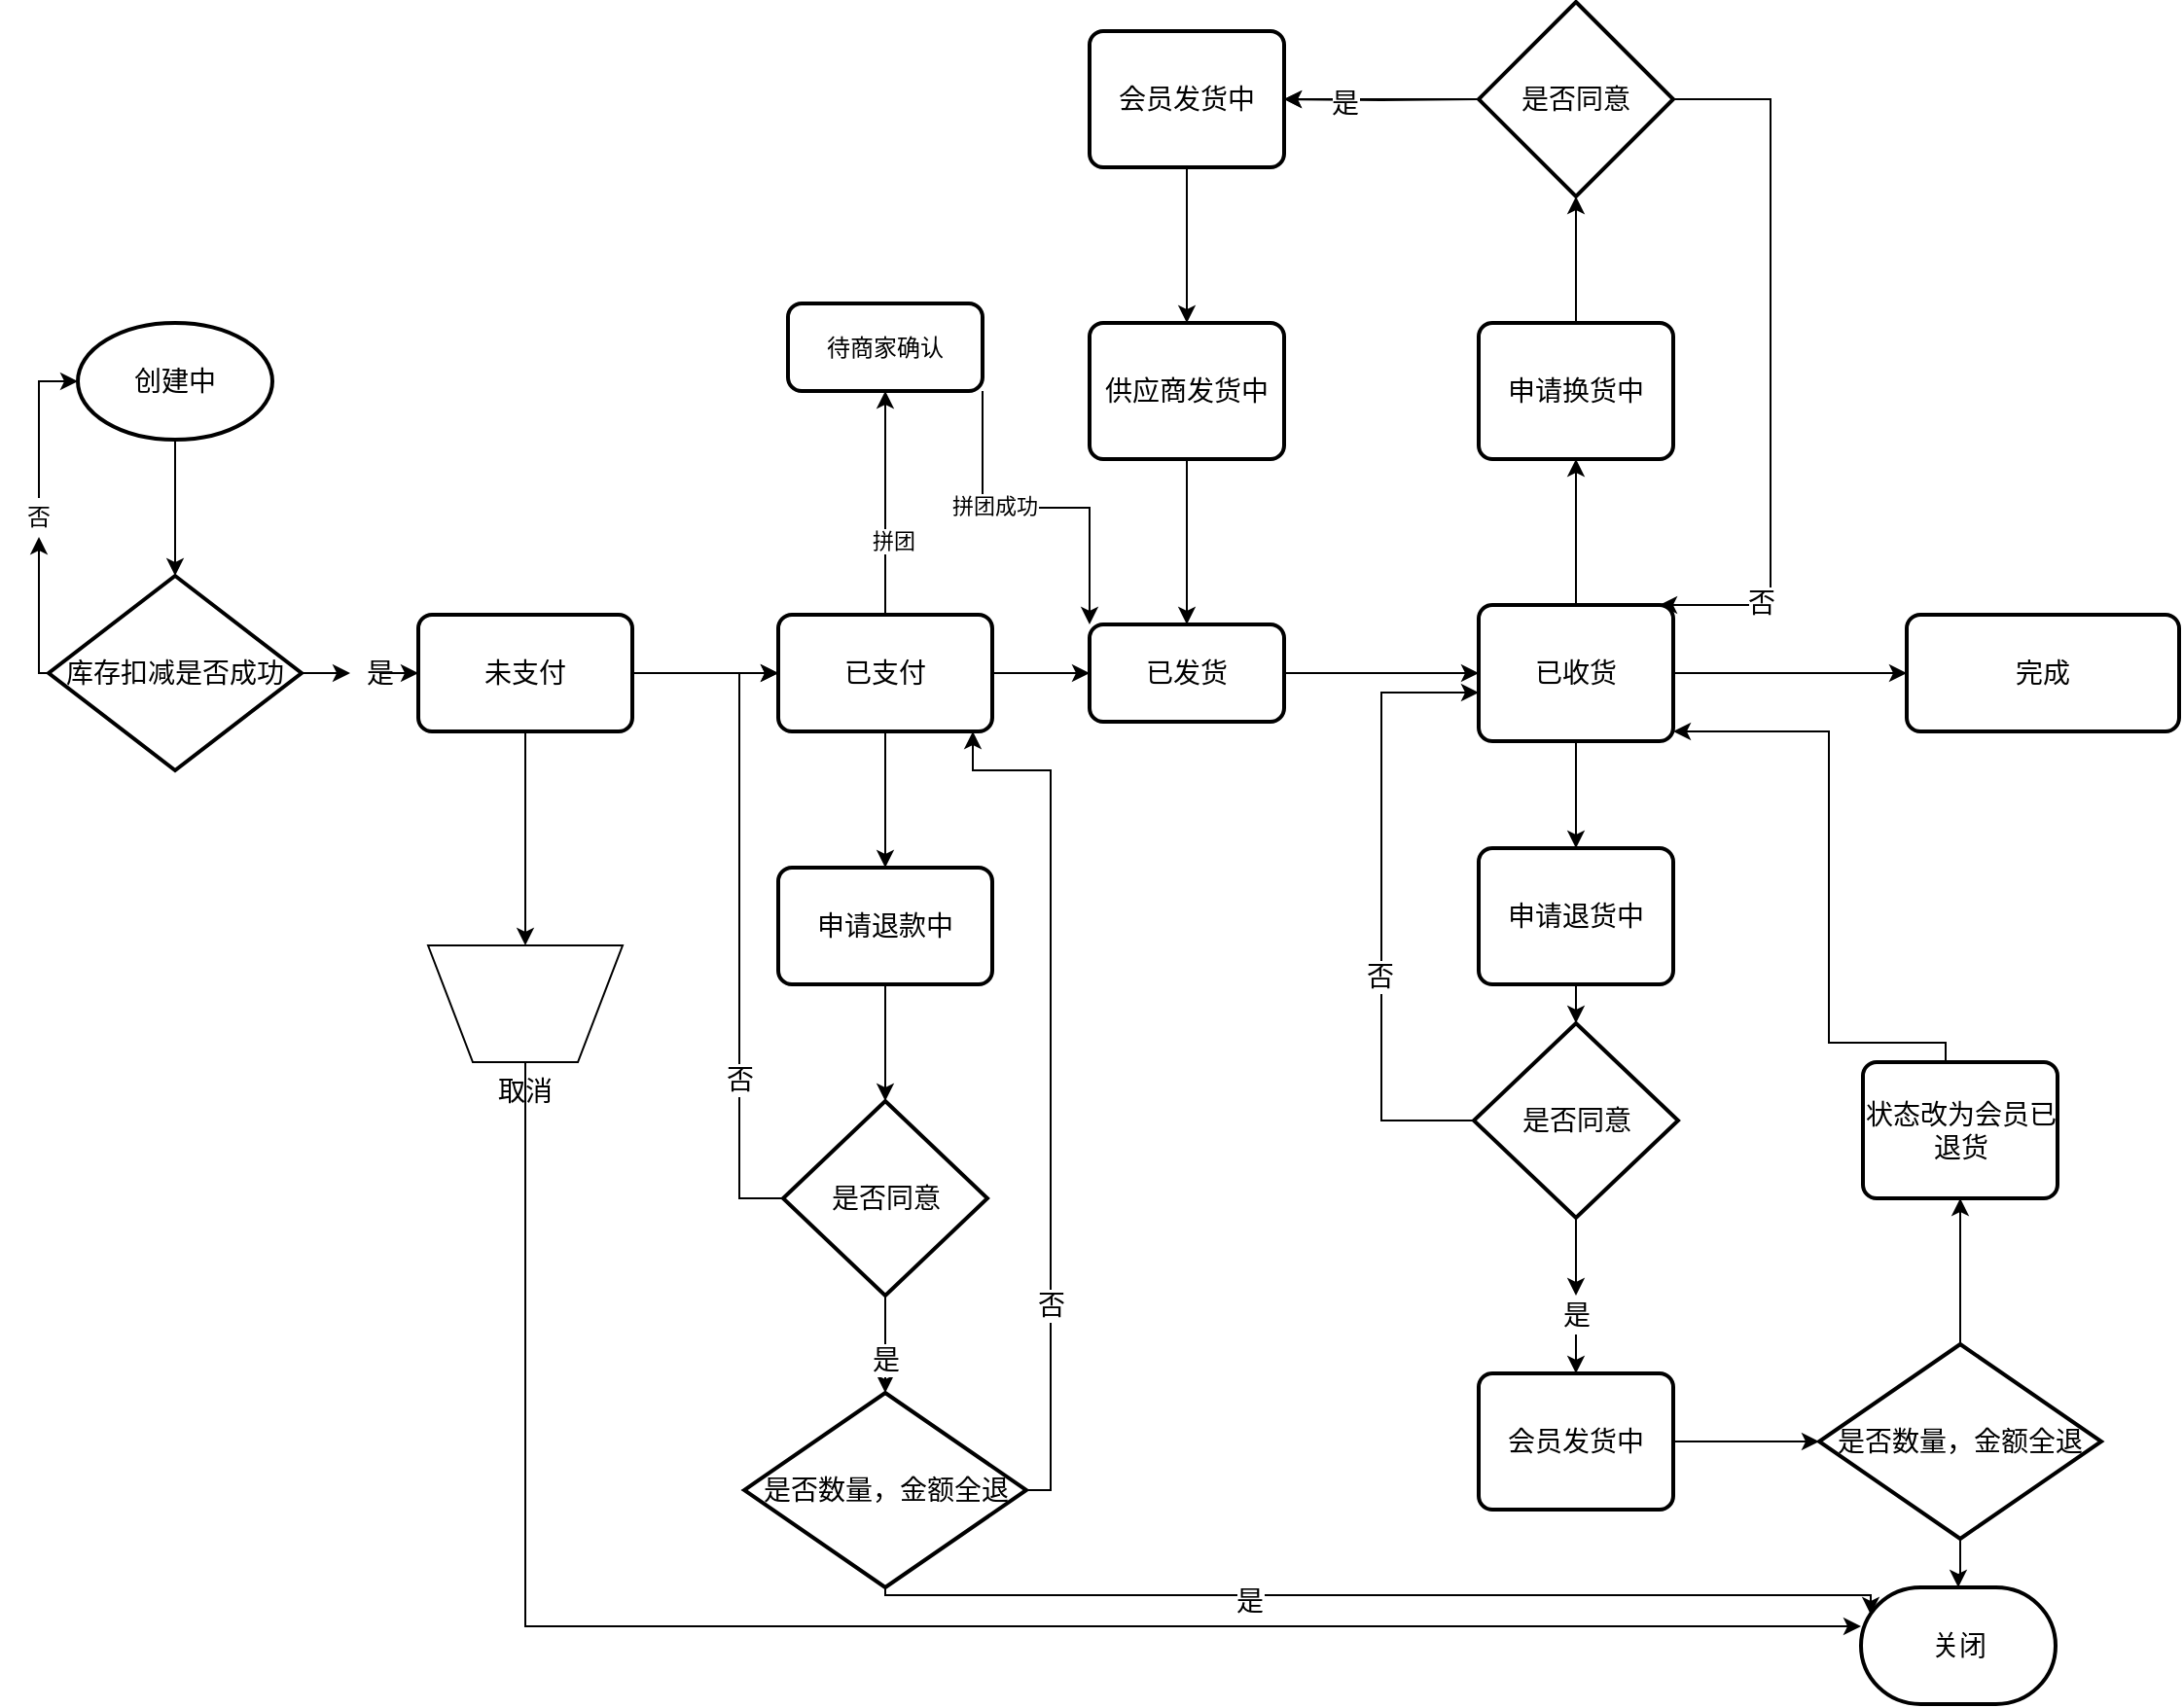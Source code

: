 <mxfile version="13.0.1" type="github"><diagram id="ejh4Pf8SdHyYq7c7Yifn" name="第 1 页"><mxGraphModel dx="1361" dy="725" grid="1" gridSize="10" guides="1" tooltips="1" connect="1" arrows="1" fold="1" page="1" pageScale="1" pageWidth="850" pageHeight="1100" math="0" shadow="0"><root><mxCell id="0"/><mxCell id="1" parent="0"/><mxCell id="XStnBbu3uK1rSTvLAFSv-15" style="edgeStyle=orthogonalEdgeStyle;rounded=0;orthogonalLoop=1;jettySize=auto;html=1;exitX=1;exitY=0.5;exitDx=0;exitDy=0;exitPerimeter=0;fontSize=14;align=center;" parent="1" source="XStnBbu3uK1rSTvLAFSv-21" target="XStnBbu3uK1rSTvLAFSv-5" edge="1"><mxGeometry relative="1" as="geometry"/></mxCell><mxCell id="XStnBbu3uK1rSTvLAFSv-27" style="edgeStyle=orthogonalEdgeStyle;rounded=0;orthogonalLoop=1;jettySize=auto;html=1;fontSize=14;align=center;exitX=0;exitY=0.5;exitDx=0;exitDy=0;exitPerimeter=0;" parent="1" source="XStnBbu3uK1rSTvLAFSv-3" target="XStnBbu3uK1rSTvLAFSv-28" edge="1"><mxGeometry relative="1" as="geometry"><mxPoint x="20" y="290" as="targetPoint"/><Array as="points"><mxPoint x="30" y="370"/></Array></mxGeometry></mxCell><mxCell id="XStnBbu3uK1rSTvLAFSv-3" value="库存扣减是否成功" style="strokeWidth=2;html=1;shape=mxgraph.flowchart.decision;whiteSpace=wrap;fontSize=14;align=center;verticalAlign=middle;" parent="1" vertex="1"><mxGeometry x="35" y="320" width="130" height="100" as="geometry"/></mxCell><mxCell id="XStnBbu3uK1rSTvLAFSv-16" style="edgeStyle=orthogonalEdgeStyle;rounded=0;orthogonalLoop=1;jettySize=auto;html=1;exitX=1;exitY=0.5;exitDx=0;exitDy=0;fontSize=14;align=center;" parent="1" source="XStnBbu3uK1rSTvLAFSv-5" target="XStnBbu3uK1rSTvLAFSv-6" edge="1"><mxGeometry relative="1" as="geometry"/></mxCell><mxCell id="XStnBbu3uK1rSTvLAFSv-18" style="edgeStyle=orthogonalEdgeStyle;rounded=0;orthogonalLoop=1;jettySize=auto;html=1;fontSize=14;align=center;" parent="1" source="XStnBbu3uK1rSTvLAFSv-5" target="XStnBbu3uK1rSTvLAFSv-17" edge="1"><mxGeometry relative="1" as="geometry"/></mxCell><mxCell id="XStnBbu3uK1rSTvLAFSv-5" value="未支付" style="rounded=1;whiteSpace=wrap;html=1;absoluteArcSize=1;arcSize=14;strokeWidth=2;fontSize=14;align=center;verticalAlign=middle;" parent="1" vertex="1"><mxGeometry x="225" y="340" width="110" height="60" as="geometry"/></mxCell><mxCell id="XStnBbu3uK1rSTvLAFSv-8" value="" style="edgeStyle=orthogonalEdgeStyle;rounded=0;orthogonalLoop=1;jettySize=auto;html=1;fontSize=14;align=center;verticalAlign=middle;" parent="1" source="XStnBbu3uK1rSTvLAFSv-6" target="XStnBbu3uK1rSTvLAFSv-7" edge="1"><mxGeometry relative="1" as="geometry"/></mxCell><mxCell id="XStnBbu3uK1rSTvLAFSv-34" value="" style="edgeStyle=orthogonalEdgeStyle;rounded=0;orthogonalLoop=1;jettySize=auto;html=1;fontSize=14;align=center;" parent="1" source="XStnBbu3uK1rSTvLAFSv-6" target="XStnBbu3uK1rSTvLAFSv-33" edge="1"><mxGeometry relative="1" as="geometry"/></mxCell><mxCell id="7OJi73D2Xi2wEtj7LNo_-3" style="edgeStyle=orthogonalEdgeStyle;rounded=0;orthogonalLoop=1;jettySize=auto;html=1;exitX=0.5;exitY=0;exitDx=0;exitDy=0;entryX=0.5;entryY=1;entryDx=0;entryDy=0;" edge="1" parent="1" source="XStnBbu3uK1rSTvLAFSv-6" target="7OJi73D2Xi2wEtj7LNo_-2"><mxGeometry relative="1" as="geometry"/></mxCell><mxCell id="7OJi73D2Xi2wEtj7LNo_-4" value="拼团" style="edgeLabel;html=1;align=center;verticalAlign=middle;resizable=0;points=[];" vertex="1" connectable="0" parent="7OJi73D2Xi2wEtj7LNo_-3"><mxGeometry x="-0.333" y="-4" relative="1" as="geometry"><mxPoint as="offset"/></mxGeometry></mxCell><mxCell id="XStnBbu3uK1rSTvLAFSv-6" value="已支付" style="rounded=1;whiteSpace=wrap;html=1;absoluteArcSize=1;arcSize=14;strokeWidth=2;fontSize=14;align=center;verticalAlign=middle;" parent="1" vertex="1"><mxGeometry x="410" y="340" width="110" height="60" as="geometry"/></mxCell><mxCell id="XStnBbu3uK1rSTvLAFSv-41" style="edgeStyle=orthogonalEdgeStyle;rounded=0;orthogonalLoop=1;jettySize=auto;html=1;fontSize=14;align=center;" parent="1" source="XStnBbu3uK1rSTvLAFSv-33" target="XStnBbu3uK1rSTvLAFSv-39" edge="1"><mxGeometry relative="1" as="geometry"/></mxCell><mxCell id="XStnBbu3uK1rSTvLAFSv-33" value="申请退款中" style="rounded=1;whiteSpace=wrap;html=1;absoluteArcSize=1;arcSize=14;strokeWidth=2;fontSize=14;align=center;verticalAlign=middle;" parent="1" vertex="1"><mxGeometry x="410" y="470" width="110" height="60" as="geometry"/></mxCell><mxCell id="XStnBbu3uK1rSTvLAFSv-9" value="" style="edgeStyle=orthogonalEdgeStyle;rounded=0;orthogonalLoop=1;jettySize=auto;html=1;fontSize=14;align=center;verticalAlign=middle;" parent="1" source="XStnBbu3uK1rSTvLAFSv-7" target="XStnBbu3uK1rSTvLAFSv-10" edge="1"><mxGeometry relative="1" as="geometry"><mxPoint x="790" y="370" as="targetPoint"/></mxGeometry></mxCell><mxCell id="XStnBbu3uK1rSTvLAFSv-7" value="已发货" style="rounded=1;whiteSpace=wrap;html=1;absoluteArcSize=1;arcSize=14;strokeWidth=2;fontSize=14;align=center;verticalAlign=middle;" parent="1" vertex="1"><mxGeometry x="570" y="345" width="100" height="50" as="geometry"/></mxCell><mxCell id="XStnBbu3uK1rSTvLAFSv-13" value="" style="edgeStyle=orthogonalEdgeStyle;rounded=0;orthogonalLoop=1;jettySize=auto;html=1;fontSize=14;align=center;verticalAlign=middle;" parent="1" source="XStnBbu3uK1rSTvLAFSv-10" target="XStnBbu3uK1rSTvLAFSv-12" edge="1"><mxGeometry relative="1" as="geometry"/></mxCell><mxCell id="XStnBbu3uK1rSTvLAFSv-55" style="edgeStyle=orthogonalEdgeStyle;rounded=0;orthogonalLoop=1;jettySize=auto;html=1;fontSize=14;align=center;" parent="1" source="XStnBbu3uK1rSTvLAFSv-10" target="XStnBbu3uK1rSTvLAFSv-52" edge="1"><mxGeometry relative="1" as="geometry"/></mxCell><mxCell id="XStnBbu3uK1rSTvLAFSv-71" style="edgeStyle=orthogonalEdgeStyle;rounded=0;orthogonalLoop=1;jettySize=auto;html=1;fontSize=14;align=center;" parent="1" source="XStnBbu3uK1rSTvLAFSv-10" target="XStnBbu3uK1rSTvLAFSv-70" edge="1"><mxGeometry relative="1" as="geometry"/></mxCell><mxCell id="XStnBbu3uK1rSTvLAFSv-10" value="已收货" style="rounded=1;whiteSpace=wrap;html=1;absoluteArcSize=1;arcSize=14;strokeWidth=2;fontSize=14;align=center;verticalAlign=middle;" parent="1" vertex="1"><mxGeometry x="770" y="335" width="100" height="70" as="geometry"/></mxCell><mxCell id="XStnBbu3uK1rSTvLAFSv-12" value="完成" style="rounded=1;whiteSpace=wrap;html=1;absoluteArcSize=1;arcSize=14;strokeWidth=2;fontSize=14;align=center;verticalAlign=middle;" parent="1" vertex="1"><mxGeometry x="990" y="340" width="140" height="60" as="geometry"/></mxCell><mxCell id="XStnBbu3uK1rSTvLAFSv-20" style="edgeStyle=orthogonalEdgeStyle;rounded=0;orthogonalLoop=1;jettySize=auto;html=1;fontSize=14;align=center;exitX=0.5;exitY=1;exitDx=0;exitDy=0;" parent="1" source="XStnBbu3uK1rSTvLAFSv-17" target="XStnBbu3uK1rSTvLAFSv-19" edge="1"><mxGeometry relative="1" as="geometry"><mxPoint x="300" y="600" as="sourcePoint"/><Array as="points"><mxPoint x="280" y="860"/></Array></mxGeometry></mxCell><mxCell id="XStnBbu3uK1rSTvLAFSv-17" value="取消" style="verticalLabelPosition=bottom;verticalAlign=top;html=1;shape=trapezoid;perimeter=trapezoidPerimeter;whiteSpace=wrap;size=0.23;arcSize=10;flipV=1;fontSize=14;align=center;" parent="1" vertex="1"><mxGeometry x="230" y="510" width="100" height="60" as="geometry"/></mxCell><mxCell id="XStnBbu3uK1rSTvLAFSv-19" value="关闭" style="strokeWidth=2;html=1;shape=mxgraph.flowchart.terminator;whiteSpace=wrap;fontSize=14;align=center;" parent="1" vertex="1"><mxGeometry x="966.5" y="840" width="100" height="60" as="geometry"/></mxCell><mxCell id="XStnBbu3uK1rSTvLAFSv-21" value="是" style="text;html=1;resizable=0;autosize=1;align=center;verticalAlign=middle;points=[];fillColor=none;strokeColor=none;rounded=0;fontSize=14;" parent="1" vertex="1"><mxGeometry x="190" y="360" width="30" height="20" as="geometry"/></mxCell><mxCell id="XStnBbu3uK1rSTvLAFSv-22" style="edgeStyle=orthogonalEdgeStyle;rounded=0;orthogonalLoop=1;jettySize=auto;html=1;exitX=1;exitY=0.5;exitDx=0;exitDy=0;exitPerimeter=0;fontSize=14;align=center;" parent="1" source="XStnBbu3uK1rSTvLAFSv-3" target="XStnBbu3uK1rSTvLAFSv-21" edge="1"><mxGeometry relative="1" as="geometry"><mxPoint x="165" y="370" as="sourcePoint"/><mxPoint x="230" y="370" as="targetPoint"/></mxGeometry></mxCell><mxCell id="XStnBbu3uK1rSTvLAFSv-30" style="edgeStyle=orthogonalEdgeStyle;rounded=0;orthogonalLoop=1;jettySize=auto;html=1;fontSize=14;align=center;entryX=0;entryY=0.5;entryDx=0;entryDy=0;entryPerimeter=0;" parent="1" source="XStnBbu3uK1rSTvLAFSv-28" target="XStnBbu3uK1rSTvLAFSv-31" edge="1"><mxGeometry relative="1" as="geometry"><mxPoint x="100" y="250" as="targetPoint"/></mxGeometry></mxCell><mxCell id="XStnBbu3uK1rSTvLAFSv-28" value="否" style="text;html=1;strokeColor=none;fillColor=none;align=center;verticalAlign=middle;whiteSpace=wrap;rounded=0;" parent="1" vertex="1"><mxGeometry x="10" y="280" width="40" height="20" as="geometry"/></mxCell><mxCell id="XStnBbu3uK1rSTvLAFSv-32" style="edgeStyle=orthogonalEdgeStyle;rounded=0;orthogonalLoop=1;jettySize=auto;html=1;fontSize=14;align=center;" parent="1" source="XStnBbu3uK1rSTvLAFSv-31" target="XStnBbu3uK1rSTvLAFSv-3" edge="1"><mxGeometry relative="1" as="geometry"/></mxCell><mxCell id="XStnBbu3uK1rSTvLAFSv-31" value="创建中" style="strokeWidth=2;html=1;shape=mxgraph.flowchart.start_1;whiteSpace=wrap;fontSize=14;align=center;" parent="1" vertex="1"><mxGeometry x="50" y="190" width="100" height="60" as="geometry"/></mxCell><mxCell id="XStnBbu3uK1rSTvLAFSv-42" style="edgeStyle=orthogonalEdgeStyle;rounded=0;orthogonalLoop=1;jettySize=auto;html=1;fontSize=14;align=center;exitX=0;exitY=0.5;exitDx=0;exitDy=0;exitPerimeter=0;" parent="1" source="XStnBbu3uK1rSTvLAFSv-39" target="XStnBbu3uK1rSTvLAFSv-6" edge="1"><mxGeometry relative="1" as="geometry"><Array as="points"><mxPoint x="390" y="640"/><mxPoint x="390" y="370"/></Array></mxGeometry></mxCell><mxCell id="XStnBbu3uK1rSTvLAFSv-43" value="否" style="edgeLabel;html=1;align=center;verticalAlign=middle;resizable=0;points=[];fontSize=14;" parent="XStnBbu3uK1rSTvLAFSv-42" vertex="1" connectable="0"><mxGeometry x="-0.465" relative="1" as="geometry"><mxPoint as="offset"/></mxGeometry></mxCell><mxCell id="XStnBbu3uK1rSTvLAFSv-47" style="edgeStyle=orthogonalEdgeStyle;rounded=0;orthogonalLoop=1;jettySize=auto;html=1;exitX=0.5;exitY=1;exitDx=0;exitDy=0;exitPerimeter=0;fontSize=14;align=center;" parent="1" source="XStnBbu3uK1rSTvLAFSv-39" target="XStnBbu3uK1rSTvLAFSv-44" edge="1"><mxGeometry relative="1" as="geometry"/></mxCell><mxCell id="XStnBbu3uK1rSTvLAFSv-48" value="是" style="edgeLabel;html=1;align=center;verticalAlign=middle;resizable=0;points=[];fontSize=14;" parent="XStnBbu3uK1rSTvLAFSv-47" vertex="1" connectable="0"><mxGeometry x="0.174" y="-2" relative="1" as="geometry"><mxPoint x="2" y="3" as="offset"/></mxGeometry></mxCell><mxCell id="XStnBbu3uK1rSTvLAFSv-39" value="是否同意" style="strokeWidth=2;html=1;shape=mxgraph.flowchart.decision;whiteSpace=wrap;fontSize=14;align=center;" parent="1" vertex="1"><mxGeometry x="412.5" y="590" width="105" height="100" as="geometry"/></mxCell><mxCell id="XStnBbu3uK1rSTvLAFSv-45" style="edgeStyle=orthogonalEdgeStyle;rounded=0;orthogonalLoop=1;jettySize=auto;html=1;fontSize=14;align=center;exitX=0.5;exitY=1;exitDx=0;exitDy=0;exitPerimeter=0;entryX=0.05;entryY=0.233;entryDx=0;entryDy=0;entryPerimeter=0;" parent="1" source="XStnBbu3uK1rSTvLAFSv-44" target="XStnBbu3uK1rSTvLAFSv-19" edge="1"><mxGeometry relative="1" as="geometry"><Array as="points"><mxPoint x="465" y="844"/></Array></mxGeometry></mxCell><mxCell id="XStnBbu3uK1rSTvLAFSv-51" value="是" style="edgeLabel;html=1;align=center;verticalAlign=middle;resizable=0;points=[];fontSize=14;" parent="XStnBbu3uK1rSTvLAFSv-45" vertex="1" connectable="0"><mxGeometry x="-0.266" y="-3" relative="1" as="geometry"><mxPoint as="offset"/></mxGeometry></mxCell><mxCell id="XStnBbu3uK1rSTvLAFSv-49" style="edgeStyle=orthogonalEdgeStyle;rounded=0;orthogonalLoop=1;jettySize=auto;html=1;fontSize=14;align=center;" parent="1" source="XStnBbu3uK1rSTvLAFSv-44" target="XStnBbu3uK1rSTvLAFSv-6" edge="1"><mxGeometry relative="1" as="geometry"><Array as="points"><mxPoint x="550" y="790"/><mxPoint x="550" y="420"/><mxPoint x="510" y="420"/></Array></mxGeometry></mxCell><mxCell id="XStnBbu3uK1rSTvLAFSv-50" value="否" style="edgeLabel;html=1;align=center;verticalAlign=middle;resizable=0;points=[];fontSize=14;" parent="XStnBbu3uK1rSTvLAFSv-49" vertex="1" connectable="0"><mxGeometry x="-0.514" relative="1" as="geometry"><mxPoint as="offset"/></mxGeometry></mxCell><mxCell id="XStnBbu3uK1rSTvLAFSv-44" value="是否数量，金额全退" style="strokeWidth=2;html=1;shape=mxgraph.flowchart.decision;whiteSpace=wrap;fontSize=14;align=center;" parent="1" vertex="1"><mxGeometry x="392.5" y="740" width="145" height="100" as="geometry"/></mxCell><mxCell id="XStnBbu3uK1rSTvLAFSv-56" style="edgeStyle=orthogonalEdgeStyle;rounded=0;orthogonalLoop=1;jettySize=auto;html=1;fontSize=14;align=center;" parent="1" source="XStnBbu3uK1rSTvLAFSv-52" target="XStnBbu3uK1rSTvLAFSv-54" edge="1"><mxGeometry relative="1" as="geometry"/></mxCell><mxCell id="XStnBbu3uK1rSTvLAFSv-52" value="申请退货中" style="rounded=1;whiteSpace=wrap;html=1;absoluteArcSize=1;arcSize=14;strokeWidth=2;fontSize=14;align=center;verticalAlign=middle;" parent="1" vertex="1"><mxGeometry x="770" y="460" width="100" height="70" as="geometry"/></mxCell><mxCell id="XStnBbu3uK1rSTvLAFSv-64" style="edgeStyle=orthogonalEdgeStyle;rounded=0;orthogonalLoop=1;jettySize=auto;html=1;fontSize=14;align=center;" parent="1" source="XStnBbu3uK1rSTvLAFSv-53" target="XStnBbu3uK1rSTvLAFSv-63" edge="1"><mxGeometry relative="1" as="geometry"/></mxCell><mxCell id="XStnBbu3uK1rSTvLAFSv-53" value="会员发货中" style="rounded=1;whiteSpace=wrap;html=1;absoluteArcSize=1;arcSize=14;strokeWidth=2;fontSize=14;align=center;verticalAlign=middle;" parent="1" vertex="1"><mxGeometry x="770" y="730" width="100" height="70" as="geometry"/></mxCell><mxCell id="XStnBbu3uK1rSTvLAFSv-57" style="edgeStyle=orthogonalEdgeStyle;rounded=0;orthogonalLoop=1;jettySize=auto;html=1;fontSize=14;align=center;" parent="1" source="XStnBbu3uK1rSTvLAFSv-60" target="XStnBbu3uK1rSTvLAFSv-53" edge="1"><mxGeometry relative="1" as="geometry"/></mxCell><mxCell id="XStnBbu3uK1rSTvLAFSv-58" style="edgeStyle=orthogonalEdgeStyle;rounded=0;orthogonalLoop=1;jettySize=auto;html=1;fontSize=14;align=center;exitX=0;exitY=0.5;exitDx=0;exitDy=0;exitPerimeter=0;" parent="1" source="XStnBbu3uK1rSTvLAFSv-54" target="XStnBbu3uK1rSTvLAFSv-10" edge="1"><mxGeometry relative="1" as="geometry"><Array as="points"><mxPoint x="720" y="600"/><mxPoint x="720" y="380"/></Array></mxGeometry></mxCell><mxCell id="XStnBbu3uK1rSTvLAFSv-59" value="否" style="edgeLabel;html=1;align=center;verticalAlign=middle;resizable=0;points=[];fontSize=14;" parent="XStnBbu3uK1rSTvLAFSv-58" vertex="1" connectable="0"><mxGeometry x="-0.23" y="1" relative="1" as="geometry"><mxPoint as="offset"/></mxGeometry></mxCell><mxCell id="XStnBbu3uK1rSTvLAFSv-54" value="是否同意" style="strokeWidth=2;html=1;shape=mxgraph.flowchart.decision;whiteSpace=wrap;fontSize=14;align=center;" parent="1" vertex="1"><mxGeometry x="767.5" y="550" width="105" height="100" as="geometry"/></mxCell><mxCell id="XStnBbu3uK1rSTvLAFSv-60" value="是" style="text;html=1;align=center;verticalAlign=middle;resizable=0;points=[];autosize=1;fontSize=14;" parent="1" vertex="1"><mxGeometry x="805" y="690" width="30" height="20" as="geometry"/></mxCell><mxCell id="XStnBbu3uK1rSTvLAFSv-62" style="edgeStyle=orthogonalEdgeStyle;rounded=0;orthogonalLoop=1;jettySize=auto;html=1;fontSize=14;align=center;exitX=0.5;exitY=1;exitDx=0;exitDy=0;exitPerimeter=0;" parent="1" source="XStnBbu3uK1rSTvLAFSv-54" target="XStnBbu3uK1rSTvLAFSv-60" edge="1"><mxGeometry relative="1" as="geometry"/></mxCell><mxCell id="XStnBbu3uK1rSTvLAFSv-65" style="edgeStyle=orthogonalEdgeStyle;rounded=0;orthogonalLoop=1;jettySize=auto;html=1;exitX=0.5;exitY=1;exitDx=0;exitDy=0;exitPerimeter=0;fontSize=14;align=center;" parent="1" source="XStnBbu3uK1rSTvLAFSv-63" target="XStnBbu3uK1rSTvLAFSv-19" edge="1"><mxGeometry relative="1" as="geometry"/></mxCell><mxCell id="XStnBbu3uK1rSTvLAFSv-68" style="edgeStyle=orthogonalEdgeStyle;rounded=0;orthogonalLoop=1;jettySize=auto;html=1;fontSize=14;align=center;" parent="1" source="XStnBbu3uK1rSTvLAFSv-63" target="XStnBbu3uK1rSTvLAFSv-67" edge="1"><mxGeometry relative="1" as="geometry"/></mxCell><mxCell id="XStnBbu3uK1rSTvLAFSv-63" value="是否数量，金额全退" style="strokeWidth=2;html=1;shape=mxgraph.flowchart.decision;whiteSpace=wrap;fontSize=14;align=center;" parent="1" vertex="1"><mxGeometry x="945" y="715" width="145" height="100" as="geometry"/></mxCell><mxCell id="XStnBbu3uK1rSTvLAFSv-69" style="edgeStyle=orthogonalEdgeStyle;rounded=0;orthogonalLoop=1;jettySize=auto;html=1;fontSize=14;align=center;" parent="1" source="XStnBbu3uK1rSTvLAFSv-67" target="XStnBbu3uK1rSTvLAFSv-10" edge="1"><mxGeometry relative="1" as="geometry"><mxPoint x="900" y="470" as="targetPoint"/><Array as="points"><mxPoint x="1010" y="560"/><mxPoint x="950" y="560"/><mxPoint x="950" y="400"/></Array></mxGeometry></mxCell><mxCell id="XStnBbu3uK1rSTvLAFSv-67" value="状态改为会员已退货" style="rounded=1;whiteSpace=wrap;html=1;absoluteArcSize=1;arcSize=14;strokeWidth=2;fontSize=14;align=center;verticalAlign=middle;" parent="1" vertex="1"><mxGeometry x="967.5" y="570" width="100" height="70" as="geometry"/></mxCell><mxCell id="XStnBbu3uK1rSTvLAFSv-74" style="edgeStyle=orthogonalEdgeStyle;rounded=0;orthogonalLoop=1;jettySize=auto;html=1;fontSize=14;align=center;entryX=0.5;entryY=1;entryDx=0;entryDy=0;entryPerimeter=0;" parent="1" source="XStnBbu3uK1rSTvLAFSv-70" target="XStnBbu3uK1rSTvLAFSv-77" edge="1"><mxGeometry relative="1" as="geometry"/></mxCell><mxCell id="XStnBbu3uK1rSTvLAFSv-70" value="申请换货中" style="rounded=1;whiteSpace=wrap;html=1;absoluteArcSize=1;arcSize=14;strokeWidth=2;fontSize=14;align=center;verticalAlign=middle;" parent="1" vertex="1"><mxGeometry x="770" y="190" width="100" height="70" as="geometry"/></mxCell><mxCell id="XStnBbu3uK1rSTvLAFSv-75" style="edgeStyle=orthogonalEdgeStyle;rounded=0;orthogonalLoop=1;jettySize=auto;html=1;fontSize=14;align=center;" parent="1" target="XStnBbu3uK1rSTvLAFSv-73" edge="1"><mxGeometry relative="1" as="geometry"><mxPoint x="770" y="75" as="sourcePoint"/></mxGeometry></mxCell><mxCell id="XStnBbu3uK1rSTvLAFSv-81" value="" style="edgeStyle=orthogonalEdgeStyle;rounded=0;orthogonalLoop=1;jettySize=auto;html=1;fontSize=14;align=center;exitX=0;exitY=0.5;exitDx=0;exitDy=0;exitPerimeter=0;" parent="1" source="XStnBbu3uK1rSTvLAFSv-77" target="XStnBbu3uK1rSTvLAFSv-73" edge="1"><mxGeometry relative="1" as="geometry"><mxPoint x="770" y="75" as="sourcePoint"/></mxGeometry></mxCell><mxCell id="XStnBbu3uK1rSTvLAFSv-87" value="是" style="edgeLabel;html=1;align=center;verticalAlign=middle;resizable=0;points=[];fontSize=14;" parent="XStnBbu3uK1rSTvLAFSv-81" vertex="1" connectable="0"><mxGeometry x="0.389" y="2" relative="1" as="geometry"><mxPoint as="offset"/></mxGeometry></mxCell><mxCell id="XStnBbu3uK1rSTvLAFSv-76" style="edgeStyle=orthogonalEdgeStyle;rounded=0;orthogonalLoop=1;jettySize=auto;html=1;fontSize=14;align=center;exitX=0.5;exitY=1;exitDx=0;exitDy=0;entryX=0.5;entryY=0;entryDx=0;entryDy=0;" parent="1" source="XStnBbu3uK1rSTvLAFSv-73" target="XStnBbu3uK1rSTvLAFSv-82" edge="1"><mxGeometry relative="1" as="geometry"><mxPoint x="680" y="150" as="targetPoint"/><Array as="points"><mxPoint x="620" y="150"/><mxPoint x="620" y="150"/></Array></mxGeometry></mxCell><mxCell id="XStnBbu3uK1rSTvLAFSv-73" value="会员发货中" style="rounded=1;whiteSpace=wrap;html=1;absoluteArcSize=1;arcSize=14;strokeWidth=2;fontSize=14;align=center;verticalAlign=middle;" parent="1" vertex="1"><mxGeometry x="570" y="40" width="100" height="70" as="geometry"/></mxCell><mxCell id="XStnBbu3uK1rSTvLAFSv-84" style="edgeStyle=orthogonalEdgeStyle;rounded=0;orthogonalLoop=1;jettySize=auto;html=1;entryX=0.93;entryY=0;entryDx=0;entryDy=0;fontSize=14;align=center;entryPerimeter=0;" parent="1" source="XStnBbu3uK1rSTvLAFSv-77" target="XStnBbu3uK1rSTvLAFSv-10" edge="1"><mxGeometry relative="1" as="geometry"><Array as="points"><mxPoint x="920" y="75"/><mxPoint x="920" y="335"/></Array></mxGeometry></mxCell><mxCell id="XStnBbu3uK1rSTvLAFSv-85" value="否" style="edgeLabel;html=1;align=center;verticalAlign=middle;resizable=0;points=[];fontSize=14;" parent="XStnBbu3uK1rSTvLAFSv-84" vertex="1" connectable="0"><mxGeometry x="0.718" y="-1" relative="1" as="geometry"><mxPoint as="offset"/></mxGeometry></mxCell><mxCell id="XStnBbu3uK1rSTvLAFSv-77" value="是否同意" style="strokeWidth=2;html=1;shape=mxgraph.flowchart.decision;whiteSpace=wrap;fontSize=14;align=center;" parent="1" vertex="1"><mxGeometry x="770" y="25" width="100" height="100" as="geometry"/></mxCell><mxCell id="XStnBbu3uK1rSTvLAFSv-83" style="edgeStyle=orthogonalEdgeStyle;rounded=0;orthogonalLoop=1;jettySize=auto;html=1;fontSize=14;align=center;entryX=0.5;entryY=0;entryDx=0;entryDy=0;exitX=0.5;exitY=1;exitDx=0;exitDy=0;" parent="1" source="XStnBbu3uK1rSTvLAFSv-82" target="XStnBbu3uK1rSTvLAFSv-7" edge="1"><mxGeometry relative="1" as="geometry"><Array as="points"><mxPoint x="620" y="330"/><mxPoint x="620" y="330"/></Array></mxGeometry></mxCell><mxCell id="XStnBbu3uK1rSTvLAFSv-82" value="供应商发货中" style="rounded=1;whiteSpace=wrap;html=1;absoluteArcSize=1;arcSize=14;strokeWidth=2;fontSize=14;align=center;verticalAlign=middle;" parent="1" vertex="1"><mxGeometry x="570" y="190" width="100" height="70" as="geometry"/></mxCell><mxCell id="7OJi73D2Xi2wEtj7LNo_-5" style="edgeStyle=orthogonalEdgeStyle;rounded=0;orthogonalLoop=1;jettySize=auto;html=1;exitX=1;exitY=1;exitDx=0;exitDy=0;entryX=0;entryY=0;entryDx=0;entryDy=0;" edge="1" parent="1" source="7OJi73D2Xi2wEtj7LNo_-2" target="XStnBbu3uK1rSTvLAFSv-7"><mxGeometry relative="1" as="geometry"/></mxCell><mxCell id="7OJi73D2Xi2wEtj7LNo_-6" value="拼团成功" style="edgeLabel;html=1;align=center;verticalAlign=middle;resizable=0;points=[];" vertex="1" connectable="0" parent="7OJi73D2Xi2wEtj7LNo_-5"><mxGeometry x="-0.326" y="6" relative="1" as="geometry"><mxPoint as="offset"/></mxGeometry></mxCell><mxCell id="7OJi73D2Xi2wEtj7LNo_-2" value="待商家确认" style="rounded=1;whiteSpace=wrap;html=1;absoluteArcSize=1;arcSize=14;strokeWidth=2;" vertex="1" parent="1"><mxGeometry x="415" y="180" width="100" height="45" as="geometry"/></mxCell></root></mxGraphModel></diagram></mxfile>
